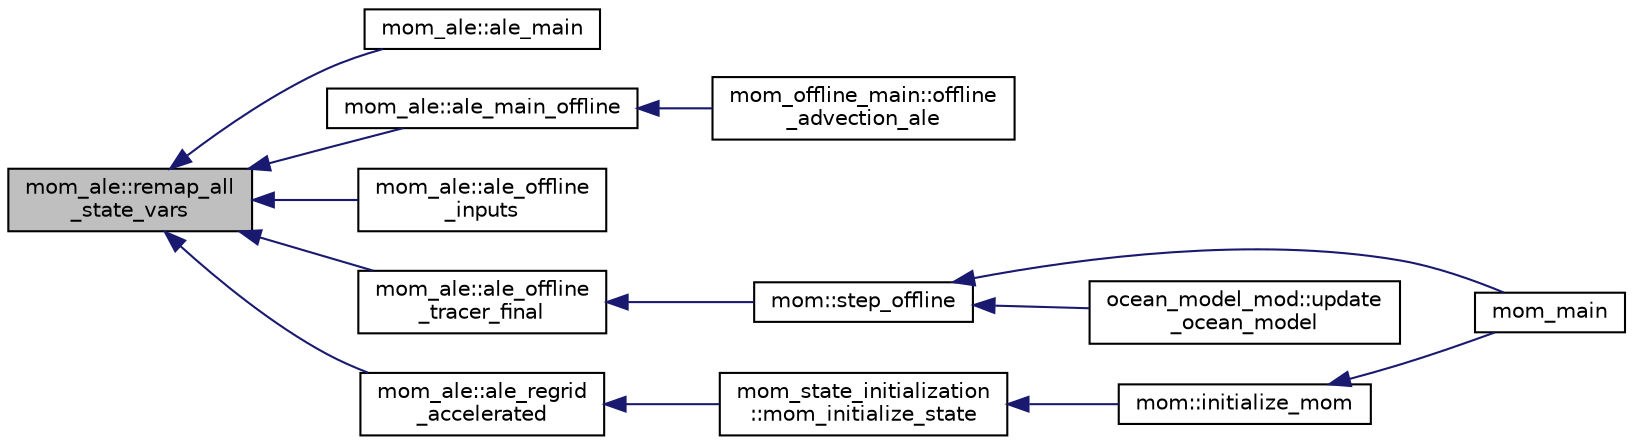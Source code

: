 digraph "mom_ale::remap_all_state_vars"
{
 // INTERACTIVE_SVG=YES
  edge [fontname="Helvetica",fontsize="10",labelfontname="Helvetica",labelfontsize="10"];
  node [fontname="Helvetica",fontsize="10",shape=record];
  rankdir="LR";
  Node156 [label="mom_ale::remap_all\l_state_vars",height=0.2,width=0.4,color="black", fillcolor="grey75", style="filled", fontcolor="black"];
  Node156 -> Node157 [dir="back",color="midnightblue",fontsize="10",style="solid",fontname="Helvetica"];
  Node157 [label="mom_ale::ale_main",height=0.2,width=0.4,color="black", fillcolor="white", style="filled",URL="$namespacemom__ale.html#a85ced017378248ea6db867aa03220a1d",tooltip="Takes care of (1) building a new grid and (2) remapping all variables between the old grid and the ne..."];
  Node156 -> Node158 [dir="back",color="midnightblue",fontsize="10",style="solid",fontname="Helvetica"];
  Node158 [label="mom_ale::ale_main_offline",height=0.2,width=0.4,color="black", fillcolor="white", style="filled",URL="$namespacemom__ale.html#a5a39781fe9a087c4ab8b4b2ea86ef05c",tooltip="Takes care of (1) building a new grid and (2) remapping all variables between the old grid and the ne..."];
  Node158 -> Node159 [dir="back",color="midnightblue",fontsize="10",style="solid",fontname="Helvetica"];
  Node159 [label="mom_offline_main::offline\l_advection_ale",height=0.2,width=0.4,color="black", fillcolor="white", style="filled",URL="$namespacemom__offline__main.html#ae85546d26ceb447742abe3c528cad2d7",tooltip="3D advection is done by doing flux-limited nonlinear horizontal advection interspersed with an ALE re..."];
  Node156 -> Node160 [dir="back",color="midnightblue",fontsize="10",style="solid",fontname="Helvetica"];
  Node160 [label="mom_ale::ale_offline\l_inputs",height=0.2,width=0.4,color="black", fillcolor="white", style="filled",URL="$namespacemom__ale.html#a1e8b6f82cdc9d20abf0506b3ab7004b6",tooltip="Regrid/remap stored fields used for offline tracer integrations. These input fields are assumed to ha..."];
  Node156 -> Node161 [dir="back",color="midnightblue",fontsize="10",style="solid",fontname="Helvetica"];
  Node161 [label="mom_ale::ale_offline\l_tracer_final",height=0.2,width=0.4,color="black", fillcolor="white", style="filled",URL="$namespacemom__ale.html#a785da1afa50677a8b9e6125e100028ce",tooltip="Remaps all tracers from h onto h_target. This is intended to be called when tracers are done offline..."];
  Node161 -> Node162 [dir="back",color="midnightblue",fontsize="10",style="solid",fontname="Helvetica"];
  Node162 [label="mom::step_offline",height=0.2,width=0.4,color="black", fillcolor="white", style="filled",URL="$namespacemom.html#ad56e17a755c7078ccea29ccbae4d5803",tooltip="step_offline is the main driver for running tracers offline in MOM6. This has been primarily develope..."];
  Node162 -> Node163 [dir="back",color="midnightblue",fontsize="10",style="solid",fontname="Helvetica"];
  Node163 [label="mom_main",height=0.2,width=0.4,color="black", fillcolor="white", style="filled",URL="$MOM__driver_8F90.html#a08fffeb2d8e8acbf9ed4609be6d258c6"];
  Node162 -> Node164 [dir="back",color="midnightblue",fontsize="10",style="solid",fontname="Helvetica"];
  Node164 [label="ocean_model_mod::update\l_ocean_model",height=0.2,width=0.4,color="black", fillcolor="white", style="filled",URL="$namespaceocean__model__mod.html#ac9dc1795fc4799d6682f462857b42d62"];
  Node156 -> Node165 [dir="back",color="midnightblue",fontsize="10",style="solid",fontname="Helvetica"];
  Node165 [label="mom_ale::ale_regrid\l_accelerated",height=0.2,width=0.4,color="black", fillcolor="white", style="filled",URL="$namespacemom__ale.html#ad53be6973c41ac37ea0abc7b3e045b4d",tooltip="For a state-based coordinate, accelerate the process of regridding by repeatedly applying the grid ca..."];
  Node165 -> Node166 [dir="back",color="midnightblue",fontsize="10",style="solid",fontname="Helvetica"];
  Node166 [label="mom_state_initialization\l::mom_initialize_state",height=0.2,width=0.4,color="black", fillcolor="white", style="filled",URL="$namespacemom__state__initialization.html#af4e854627c6572332ba3fd895f169321"];
  Node166 -> Node167 [dir="back",color="midnightblue",fontsize="10",style="solid",fontname="Helvetica"];
  Node167 [label="mom::initialize_mom",height=0.2,width=0.4,color="black", fillcolor="white", style="filled",URL="$namespacemom.html#a0be2869fef30e1e0604facfe1b41555d",tooltip="This subroutine initializes MOM. "];
  Node167 -> Node163 [dir="back",color="midnightblue",fontsize="10",style="solid",fontname="Helvetica"];
}
